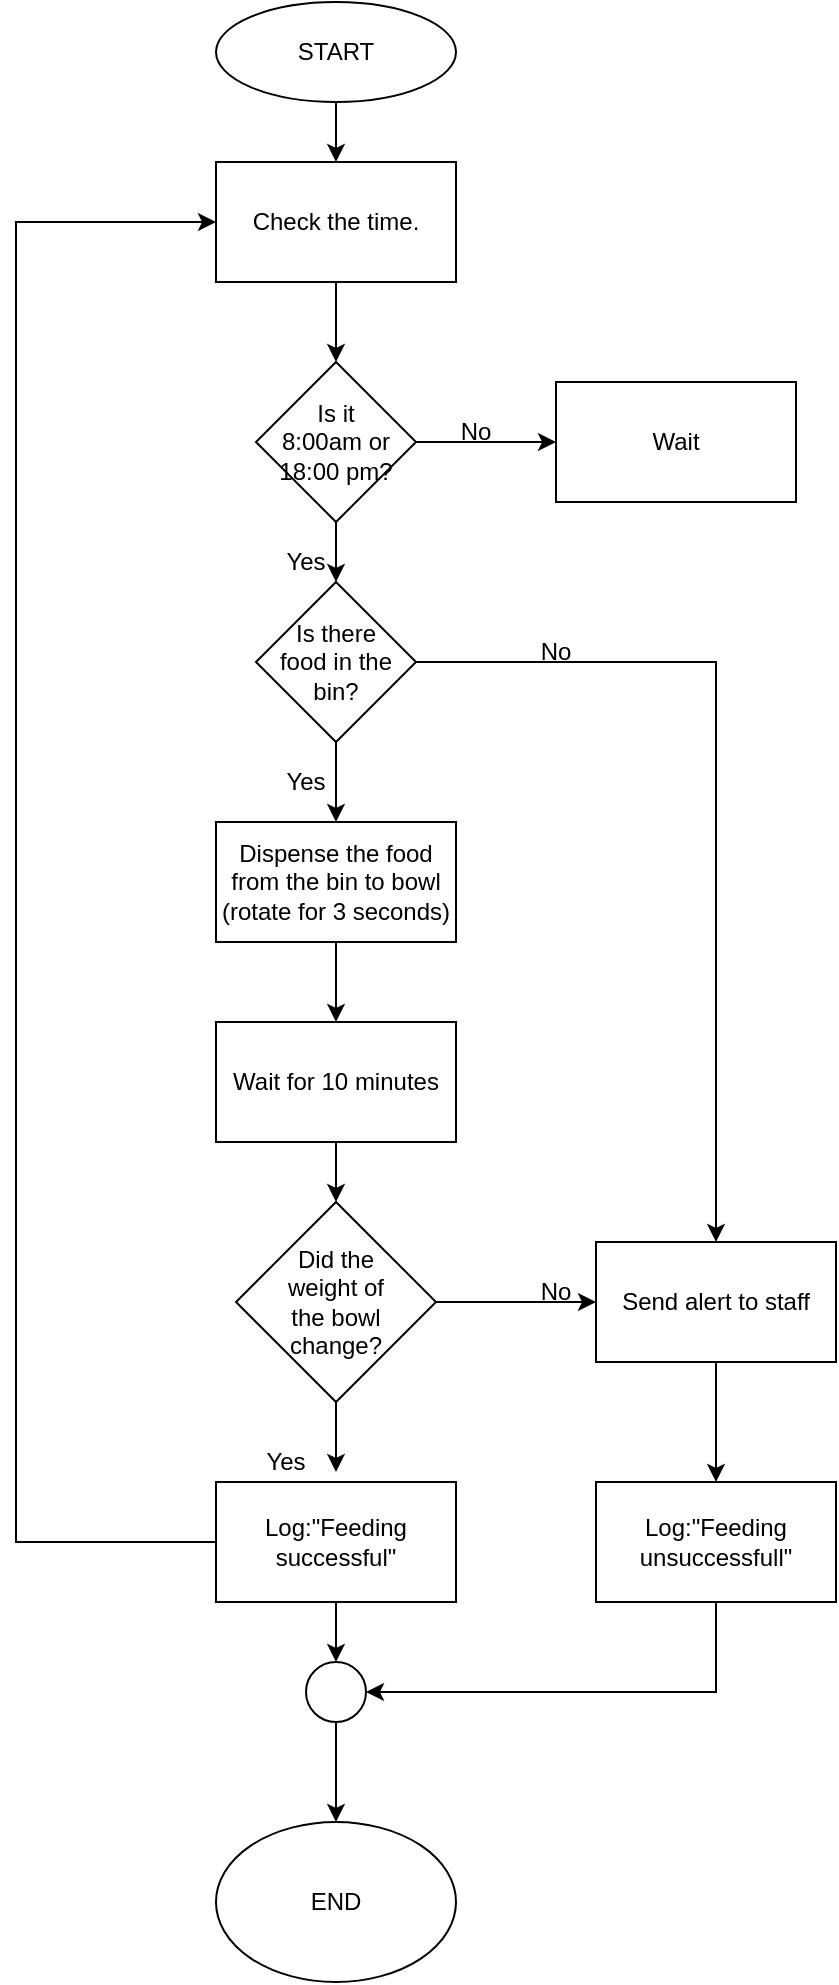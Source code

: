<mxfile version="28.0.6">
  <diagram name="Page-1" id="exXoeFtx5_OhVvFQexg1">
    <mxGraphModel dx="925" dy="1707" grid="1" gridSize="10" guides="1" tooltips="1" connect="1" arrows="1" fold="1" page="1" pageScale="1" pageWidth="850" pageHeight="1100" math="0" shadow="0">
      <root>
        <mxCell id="0" />
        <mxCell id="1" parent="0" />
        <mxCell id="cGMDV3_gQnYAr7bf0Y0b-28" style="edgeStyle=orthogonalEdgeStyle;rounded=0;orthogonalLoop=1;jettySize=auto;html=1;exitX=0.5;exitY=1;exitDx=0;exitDy=0;entryX=0.5;entryY=0;entryDx=0;entryDy=0;" parent="1" source="Cgrey9sIxi47Pk9VrxKz-1" target="cGMDV3_gQnYAr7bf0Y0b-24" edge="1">
          <mxGeometry relative="1" as="geometry" />
        </mxCell>
        <mxCell id="cGMDV3_gQnYAr7bf0Y0b-22" value="" style="ellipse;whiteSpace=wrap;html=1;" parent="1" vertex="1">
          <mxGeometry x="310" y="-50" width="120" height="50" as="geometry" />
        </mxCell>
        <mxCell id="cGMDV3_gQnYAr7bf0Y0b-23" value="START" style="text;html=1;align=center;verticalAlign=middle;whiteSpace=wrap;rounded=0;" parent="1" vertex="1">
          <mxGeometry x="340" y="-40" width="60" height="30" as="geometry" />
        </mxCell>
        <mxCell id="cGMDV3_gQnYAr7bf0Y0b-33" style="edgeStyle=orthogonalEdgeStyle;rounded=0;orthogonalLoop=1;jettySize=auto;html=1;exitX=1;exitY=0.5;exitDx=0;exitDy=0;entryX=0;entryY=0.5;entryDx=0;entryDy=0;" parent="1" source="cGMDV3_gQnYAr7bf0Y0b-24" target="cGMDV3_gQnYAr7bf0Y0b-30" edge="1">
          <mxGeometry relative="1" as="geometry" />
        </mxCell>
        <mxCell id="cGMDV3_gQnYAr7bf0Y0b-40" style="edgeStyle=orthogonalEdgeStyle;rounded=0;orthogonalLoop=1;jettySize=auto;html=1;exitX=0.5;exitY=1;exitDx=0;exitDy=0;entryX=0.5;entryY=0;entryDx=0;entryDy=0;" parent="1" source="cGMDV3_gQnYAr7bf0Y0b-24" target="cGMDV3_gQnYAr7bf0Y0b-39" edge="1">
          <mxGeometry relative="1" as="geometry" />
        </mxCell>
        <mxCell id="cGMDV3_gQnYAr7bf0Y0b-24" value="" style="rhombus;whiteSpace=wrap;html=1;" parent="1" vertex="1">
          <mxGeometry x="330" y="130" width="80" height="80" as="geometry" />
        </mxCell>
        <mxCell id="cGMDV3_gQnYAr7bf0Y0b-29" value="Is it 8:00am or 18:00 pm?" style="text;html=1;align=center;verticalAlign=middle;whiteSpace=wrap;rounded=0;" parent="1" vertex="1">
          <mxGeometry x="340" y="155" width="60" height="30" as="geometry" />
        </mxCell>
        <mxCell id="cGMDV3_gQnYAr7bf0Y0b-30" value="" style="rounded=0;whiteSpace=wrap;html=1;" parent="1" vertex="1">
          <mxGeometry x="480" y="140" width="120" height="60" as="geometry" />
        </mxCell>
        <mxCell id="cGMDV3_gQnYAr7bf0Y0b-35" value="No" style="text;html=1;align=center;verticalAlign=middle;whiteSpace=wrap;rounded=0;" parent="1" vertex="1">
          <mxGeometry x="410" y="150" width="60" height="30" as="geometry" />
        </mxCell>
        <mxCell id="cGMDV3_gQnYAr7bf0Y0b-36" value="Wait" style="text;html=1;align=center;verticalAlign=middle;whiteSpace=wrap;rounded=0;" parent="1" vertex="1">
          <mxGeometry x="510" y="155" width="60" height="30" as="geometry" />
        </mxCell>
        <mxCell id="cGMDV3_gQnYAr7bf0Y0b-37" value="Yes" style="text;html=1;align=center;verticalAlign=middle;whiteSpace=wrap;rounded=0;" parent="1" vertex="1">
          <mxGeometry x="330" y="220" width="50" height="20" as="geometry" />
        </mxCell>
        <mxCell id="cGMDV3_gQnYAr7bf0Y0b-47" style="edgeStyle=orthogonalEdgeStyle;rounded=0;orthogonalLoop=1;jettySize=auto;html=1;exitX=0.5;exitY=1;exitDx=0;exitDy=0;entryX=0.5;entryY=0;entryDx=0;entryDy=0;" parent="1" source="cGMDV3_gQnYAr7bf0Y0b-39" target="cGMDV3_gQnYAr7bf0Y0b-46" edge="1">
          <mxGeometry relative="1" as="geometry" />
        </mxCell>
        <mxCell id="7LooXVNeFJ10akSkzc1N-4" style="edgeStyle=orthogonalEdgeStyle;rounded=0;orthogonalLoop=1;jettySize=auto;html=1;exitX=1;exitY=0.5;exitDx=0;exitDy=0;" parent="1" source="cGMDV3_gQnYAr7bf0Y0b-39" target="cGMDV3_gQnYAr7bf0Y0b-42" edge="1">
          <mxGeometry relative="1" as="geometry" />
        </mxCell>
        <mxCell id="cGMDV3_gQnYAr7bf0Y0b-39" value="" style="rhombus;whiteSpace=wrap;html=1;" parent="1" vertex="1">
          <mxGeometry x="330" y="240" width="80" height="80" as="geometry" />
        </mxCell>
        <mxCell id="cGMDV3_gQnYAr7bf0Y0b-41" value="Is there food in the bin?" style="text;html=1;align=center;verticalAlign=middle;whiteSpace=wrap;rounded=0;" parent="1" vertex="1">
          <mxGeometry x="340" y="265" width="60" height="30" as="geometry" />
        </mxCell>
        <mxCell id="ukHstWNSJc09l3njg8CF-2" style="edgeStyle=orthogonalEdgeStyle;rounded=0;orthogonalLoop=1;jettySize=auto;html=1;exitX=0.5;exitY=1;exitDx=0;exitDy=0;entryX=0.5;entryY=0;entryDx=0;entryDy=0;" parent="1" source="cGMDV3_gQnYAr7bf0Y0b-42" target="ukHstWNSJc09l3njg8CF-1" edge="1">
          <mxGeometry relative="1" as="geometry" />
        </mxCell>
        <mxCell id="cGMDV3_gQnYAr7bf0Y0b-42" value="Send alert to staff" style="rounded=0;whiteSpace=wrap;html=1;" parent="1" vertex="1">
          <mxGeometry x="500" y="570" width="120" height="60" as="geometry" />
        </mxCell>
        <mxCell id="cGMDV3_gQnYAr7bf0Y0b-45" value="No" style="text;html=1;align=center;verticalAlign=middle;whiteSpace=wrap;rounded=0;" parent="1" vertex="1">
          <mxGeometry x="450" y="260" width="60" height="30" as="geometry" />
        </mxCell>
        <mxCell id="cGMDV3_gQnYAr7bf0Y0b-53" style="edgeStyle=orthogonalEdgeStyle;rounded=0;orthogonalLoop=1;jettySize=auto;html=1;exitX=0.5;exitY=1;exitDx=0;exitDy=0;entryX=0.5;entryY=0;entryDx=0;entryDy=0;" parent="1" source="cGMDV3_gQnYAr7bf0Y0b-46" target="cGMDV3_gQnYAr7bf0Y0b-48" edge="1">
          <mxGeometry relative="1" as="geometry" />
        </mxCell>
        <mxCell id="cGMDV3_gQnYAr7bf0Y0b-46" value="Dispense the food from the bin to bowl (rotate for 3 seconds)" style="rounded=0;whiteSpace=wrap;html=1;" parent="1" vertex="1">
          <mxGeometry x="310" y="360" width="120" height="60" as="geometry" />
        </mxCell>
        <mxCell id="cGMDV3_gQnYAr7bf0Y0b-54" style="edgeStyle=orthogonalEdgeStyle;rounded=0;orthogonalLoop=1;jettySize=auto;html=1;exitX=0.5;exitY=1;exitDx=0;exitDy=0;entryX=0.5;entryY=0;entryDx=0;entryDy=0;" parent="1" source="cGMDV3_gQnYAr7bf0Y0b-48" target="cGMDV3_gQnYAr7bf0Y0b-49" edge="1">
          <mxGeometry relative="1" as="geometry" />
        </mxCell>
        <mxCell id="cGMDV3_gQnYAr7bf0Y0b-48" value="Wait for 10 minutes" style="rounded=0;whiteSpace=wrap;html=1;" parent="1" vertex="1">
          <mxGeometry x="310" y="460" width="120" height="60" as="geometry" />
        </mxCell>
        <mxCell id="7LooXVNeFJ10akSkzc1N-9" style="edgeStyle=orthogonalEdgeStyle;rounded=0;orthogonalLoop=1;jettySize=auto;html=1;exitX=0.5;exitY=1;exitDx=0;exitDy=0;entryX=1;entryY=0.75;entryDx=0;entryDy=0;" parent="1" source="cGMDV3_gQnYAr7bf0Y0b-49" target="cGMDV3_gQnYAr7bf0Y0b-67" edge="1">
          <mxGeometry relative="1" as="geometry" />
        </mxCell>
        <mxCell id="cGMDV3_gQnYAr7bf0Y0b-49" value="" style="rhombus;whiteSpace=wrap;html=1;" parent="1" vertex="1">
          <mxGeometry x="320" y="550" width="100" height="100" as="geometry" />
        </mxCell>
        <mxCell id="cGMDV3_gQnYAr7bf0Y0b-50" value="Did the weight of the bowl change?" style="text;html=1;align=center;verticalAlign=middle;whiteSpace=wrap;rounded=0;" parent="1" vertex="1">
          <mxGeometry x="340" y="585" width="60" height="30" as="geometry" />
        </mxCell>
        <mxCell id="cGMDV3_gQnYAr7bf0Y0b-55" value="Yes" style="text;html=1;align=center;verticalAlign=middle;whiteSpace=wrap;rounded=0;" parent="1" vertex="1">
          <mxGeometry x="330" y="330" width="50" height="20" as="geometry" />
        </mxCell>
        <mxCell id="cGMDV3_gQnYAr7bf0Y0b-60" value="No" style="text;html=1;align=center;verticalAlign=middle;whiteSpace=wrap;rounded=0;" parent="1" vertex="1">
          <mxGeometry x="450" y="580" width="60" height="30" as="geometry" />
        </mxCell>
        <mxCell id="cGMDV3_gQnYAr7bf0Y0b-64" value="END" style="ellipse;whiteSpace=wrap;html=1;" parent="1" vertex="1">
          <mxGeometry x="310" y="860" width="120" height="80" as="geometry" />
        </mxCell>
        <mxCell id="cGMDV3_gQnYAr7bf0Y0b-67" value="Yes" style="text;html=1;align=center;verticalAlign=middle;whiteSpace=wrap;rounded=0;" parent="1" vertex="1">
          <mxGeometry x="320" y="670" width="50" height="20" as="geometry" />
        </mxCell>
        <mxCell id="7LooXVNeFJ10akSkzc1N-7" style="edgeStyle=orthogonalEdgeStyle;rounded=0;orthogonalLoop=1;jettySize=auto;html=1;exitX=0.5;exitY=1;exitDx=0;exitDy=0;entryX=0.5;entryY=0;entryDx=0;entryDy=0;" parent="1" source="7LooXVNeFJ10akSkzc1N-1" target="cGMDV3_gQnYAr7bf0Y0b-64" edge="1">
          <mxGeometry relative="1" as="geometry" />
        </mxCell>
        <mxCell id="7LooXVNeFJ10akSkzc1N-1" value="" style="ellipse;whiteSpace=wrap;html=1;aspect=fixed;" parent="1" vertex="1">
          <mxGeometry x="355" y="780" width="30" height="30" as="geometry" />
        </mxCell>
        <mxCell id="7LooXVNeFJ10akSkzc1N-3" style="edgeStyle=orthogonalEdgeStyle;rounded=0;orthogonalLoop=1;jettySize=auto;html=1;exitX=1;exitY=0.5;exitDx=0;exitDy=0;entryX=0.833;entryY=0.667;entryDx=0;entryDy=0;entryPerimeter=0;" parent="1" source="cGMDV3_gQnYAr7bf0Y0b-49" target="cGMDV3_gQnYAr7bf0Y0b-60" edge="1">
          <mxGeometry relative="1" as="geometry" />
        </mxCell>
        <mxCell id="7LooXVNeFJ10akSkzc1N-10" style="edgeStyle=orthogonalEdgeStyle;rounded=0;orthogonalLoop=1;jettySize=auto;html=1;exitX=0.5;exitY=1;exitDx=0;exitDy=0;entryX=0.5;entryY=0;entryDx=0;entryDy=0;" parent="1" source="7LooXVNeFJ10akSkzc1N-8" target="7LooXVNeFJ10akSkzc1N-1" edge="1">
          <mxGeometry relative="1" as="geometry" />
        </mxCell>
        <mxCell id="Cgrey9sIxi47Pk9VrxKz-3" style="edgeStyle=orthogonalEdgeStyle;rounded=0;orthogonalLoop=1;jettySize=auto;html=1;exitX=0;exitY=0.5;exitDx=0;exitDy=0;entryX=0;entryY=0.5;entryDx=0;entryDy=0;" edge="1" parent="1" source="7LooXVNeFJ10akSkzc1N-8" target="Cgrey9sIxi47Pk9VrxKz-1">
          <mxGeometry relative="1" as="geometry">
            <mxPoint x="200" y="360" as="targetPoint" />
            <Array as="points">
              <mxPoint x="210" y="720" />
              <mxPoint x="210" y="60" />
            </Array>
          </mxGeometry>
        </mxCell>
        <mxCell id="7LooXVNeFJ10akSkzc1N-8" value="Log:&quot;Feeding successful&quot;" style="rounded=0;whiteSpace=wrap;html=1;" parent="1" vertex="1">
          <mxGeometry x="310" y="690" width="120" height="60" as="geometry" />
        </mxCell>
        <mxCell id="ukHstWNSJc09l3njg8CF-3" style="edgeStyle=orthogonalEdgeStyle;rounded=0;orthogonalLoop=1;jettySize=auto;html=1;exitX=0.5;exitY=1;exitDx=0;exitDy=0;entryX=1;entryY=0.5;entryDx=0;entryDy=0;" parent="1" source="ukHstWNSJc09l3njg8CF-1" target="7LooXVNeFJ10akSkzc1N-1" edge="1">
          <mxGeometry relative="1" as="geometry" />
        </mxCell>
        <mxCell id="ukHstWNSJc09l3njg8CF-1" value="Log:&quot;Feeding unsuccessfull&quot;" style="rounded=0;whiteSpace=wrap;html=1;" parent="1" vertex="1">
          <mxGeometry x="500" y="690" width="120" height="60" as="geometry" />
        </mxCell>
        <mxCell id="Cgrey9sIxi47Pk9VrxKz-2" value="" style="edgeStyle=orthogonalEdgeStyle;rounded=0;orthogonalLoop=1;jettySize=auto;html=1;exitX=0.5;exitY=1;exitDx=0;exitDy=0;entryX=0.5;entryY=0;entryDx=0;entryDy=0;" edge="1" parent="1" source="cGMDV3_gQnYAr7bf0Y0b-22" target="Cgrey9sIxi47Pk9VrxKz-1">
          <mxGeometry relative="1" as="geometry">
            <mxPoint x="370" as="sourcePoint" />
            <mxPoint x="370" y="130" as="targetPoint" />
          </mxGeometry>
        </mxCell>
        <mxCell id="Cgrey9sIxi47Pk9VrxKz-1" value="Check the time." style="rounded=0;whiteSpace=wrap;html=1;" vertex="1" parent="1">
          <mxGeometry x="310" y="30" width="120" height="60" as="geometry" />
        </mxCell>
      </root>
    </mxGraphModel>
  </diagram>
</mxfile>
